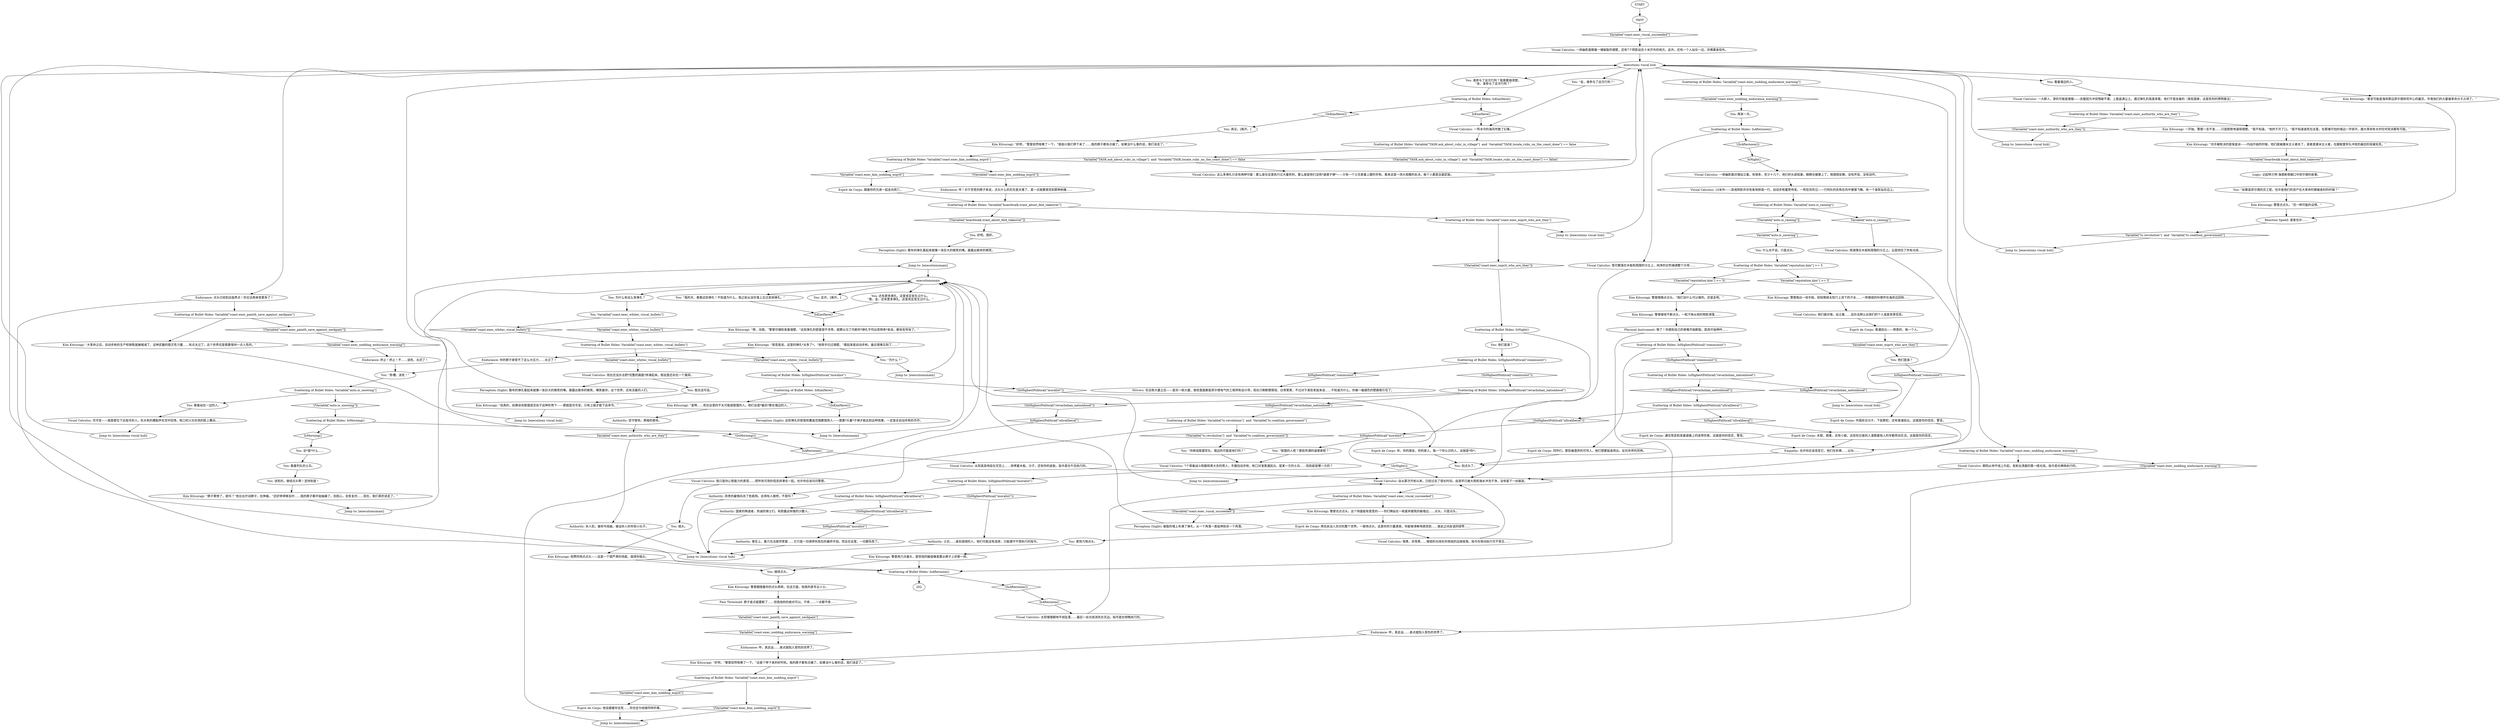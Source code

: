 # WESTCOAST / EXECUTIONS VISCAL
# An easy PERCEPTION check highlights a scattering of bullet holes in the wall. Pass a medium VISUAL CALCULUS and the interact appears as a ghostly mass execution perpetrated by dotted lines against a row of figures facing the wall. Either way, dialogue with the object has you and Lt Kitsuragi figure out it was an execution after the amphibious assault. You may relive it as an INLAND EMPIRE dream sequence later.
# ==================================================
digraph G {
	  0 [label="START"];
	  1 [label="input"];
	  2 [label="Scattering of Bullet Holes: IsHighestPolitical(\"revacholian_nationhood\")"];
	  3 [label="IsHighestPolitical(\"revacholian_nationhood\")", shape=diamond];
	  4 [label="!(IsHighestPolitical(\"revacholian_nationhood\"))", shape=diamond];
	  5 [label="Kim Kitsuragi: “嗯，没错。”警督仔细检查着墙壁。“这些弹孔的密度很不寻常，就算以马丁内斯的*弹孔平均出现频率*来说，都有些夸张了。”"];
	  6 [label="Kim Kitsuragi: 警督微微点点头。“我们没什么可以做的。还是走吧。”"];
	  7 [label="Scattering of Bullet Holes: Variable[\"coast.exec_kim_nodding_esprit\"]"];
	  8 [label="Variable[\"coast.exec_kim_nodding_esprit\"]", shape=diamond];
	  9 [label="!(Variable[\"coast.exec_kim_nodding_esprit\"])", shape=diamond];
	  10 [label="Endurance: 呼！对于您老的脖子来说，点头什么的实在是太难了。差一点就要感觉到那种刺痛……"];
	  11 [label="Kim Kitsuragi: 警督跟随着你的点头频率。在这方面，他真的是专业人士。"];
	  12 [label="Jump to: [executions viscal hub]"];
	  13 [label="Esprit de Corps: 你，你的朋友，你的家人。每一个你认识的人。这就是*你*。"];
	  14 [label="Esprit de Corps: 水蛭，跳蚤，还有小偷。这些吃白食的人渣靠着他人的辛勤劳动生活。这就是你的信念。"];
	  15 [label="You: 看着墙边的人。"];
	  16 [label="Esprit de Corps: 跟着你的兄弟一起走向死亡。"];
	  17 [label="Jump to: [executions viscal hub]"];
	  18 [label="Empathy: 也许你应该改变它。他们在祈祷……尖叫……"];
	  19 [label="Visual Calculus: 司令官——就是那位下达指令的人。机关枪的爆裂声在空中回荡，枪口的火光在他的脸上舞动……"];
	  20 [label="Kim Kitsuragi: “意思是说，这里的弹孔*太多了*。”他用手扫过墙壁。“看起来是自动步枪。最近很难见到了……”"];
	  21 [label="Endurance: 终止！终止！不……该死，太迟了！"];
	  22 [label="Endurance: 呼，真走运……差点就陷入受伤的世界了。"];
	  23 [label="Visual Calculus: 太阳高高地挂在天空上……烘烤着木板，沙子，还有你的皮肤。指令是在午后执行的。"];
	  24 [label="Authority: 士兵……身处困境的人，他们可能没有选择，只能遵守不想执行的指令。"];
	  25 [label="Logic: 记起特兰特·海德斯塔姆口中菲尔德的故事。"];
	  26 [label="Visual Calculus: 自从那次齐射以来，已经过去了很长时间。血液早已被大雨和海水冲洗干净。没有留下一丝痕迹。"];
	  27 [label="executions viscal hub"];
	  28 [label="Jump to: [executionsmain]"];
	  29 [label="Kim Kitsuragi: 警督点点头。“另一种可能的设想。”"];
	  30 [label="Jump to: [executionsmain]"];
	  31 [label="Scattering of Bullet Holes: IsMorning()"];
	  32 [label="IsMorning()", shape=diamond];
	  33 [label="!(IsMorning())", shape=diamond];
	  34 [label="Jump to: [executions viscal hub]"];
	  35 [label="You: 我无话可说。"];
	  36 [label="You: 为什么有这么多弹孔？"];
	  37 [label="You: Variable[\"coast.exec_whitec_viscal_bullets\"]"];
	  38 [label="Variable[\"coast.exec_whitec_viscal_bullets\"]", shape=diamond];
	  39 [label="!(Variable[\"coast.exec_whitec_viscal_bullets\"])", shape=diamond];
	  40 [label="Perception (Sight): 这些弹孔的密度和覆盖范围都很惊人——需要*大量*子弹才能达到这种效果。一定是全自动步枪的杰作。"];
	  41 [label="Visual Calculus: 一排幽影面朝着一堵破裂的墙壁，还有7个阴影站在十米开外的地方。此外，还有一个人站在一边，仿佛置身局外。"];
	  42 [label="Physical Instrument: 够了！你感到自己的脊椎开始断裂，肌肉开始呻吟……"];
	  43 [label="Endurance: 呼，真走运……差点就陷入受伤的世界了。"];
	  44 [label="Jump to: [executionsmain]"];
	  45 [label="You: “如果是菲尔德的员工呢，也许是他们的资产在大革命时期被查封的时候？”"];
	  46 [label="Kim Kitsuragi: “也许被枪决的是保皇派——内战开始的时候，他们就被康米主义者杀了。或者是康米主义者，在跟联盟军队冲突的最后阶段被处死。”"];
	  47 [label="Scattering of Bullet Holes: Variable[\"auto.is_raining\"]"];
	  48 [label="Variable[\"auto.is_raining\"]", shape=diamond];
	  49 [label="!(Variable[\"auto.is_raining\"])", shape=diamond];
	  50 [label="Perception (Sight): 破裂的墙上布满了弹孔，从一个角落一直延伸到另一个角落。"];
	  51 [label="executionsmain"];
	  52 [label="You: 谁参与了这次行刑？我需要搞清楚。\n“金，谁参与了这次行刑？”"];
	  53 [label="Scattering of Bullet Holes: Variable[\"reputation.kim\"] >= 5"];
	  54 [label="Variable[\"reputation.kim\"] >= 5", shape=diamond];
	  55 [label="!(Variable[\"reputation.kim\"] >= 5)", shape=diamond];
	  56 [label="Kim Kitsuragi: 警督用力点着头，感觉他的脑袋像是要从脖子上折断一样。"];
	  57 [label="You: “卧槽，该死！”"];
	  58 [label="Authority: 事实上，暴力无法提供答案……它只是一切调停失败后的最终手段。而且在这里，一切都失败了。"];
	  59 [label="You: 他们是谁？"];
	  60 [label="Esprit de Corps: 普通民众——熟悉的，每一个人。"];
	  61 [label="You: “我的天，看看这些弹孔！不知道为什么，我之前从没在墙上见过其他弹孔。”"];
	  62 [label="Visual Calculus: 10米外——其他阴影井井有条地排成一行，自动步枪蓄势待发。一阵狂风吹过——行刑队的衣角在风中慢慢飞舞。有一个身影站在边上。"];
	  63 [label="Esprit de Corps: 两名执法人员对抗整个世界。一致地点头。这是你的力量源泉。你能够清晰地感觉到……彼此之间友谊的纽带……"];
	  64 [label="You: 继续点头。"];
	  65 [label="Esprit de Corps: 他会跟着你去死……你也会为他做同样的事。"];
	  66 [label="Kim Kitsuragi: “好吧，”警督突然咳嗽了一下。“这是个停下来的好时机。我的脖子都有点痛了。如果没什么事的话，我们该走了。”"];
	  67 [label="Authority: 昂贵的雇佣兵杀了些疯狗。总得有人做吧，不是吗？"];
	  68 [label="Scattering of Bullet Holes: IsHighestPolitical(\"communist\")"];
	  69 [label="IsHighestPolitical(\"communist\")", shape=diamond];
	  70 [label="!(IsHighestPolitical(\"communist\"))", shape=diamond];
	  71 [label="Jump to: [executions viscal hub]"];
	  72 [label="Scattering of Bullet Holes: Variable[\"TASK.ask_about_ruby_in_village\"]  and  Variable[\"TASK.locate_ruby_on_the_coast_done\"] == false"];
	  73 [label="Variable[\"TASK.ask_about_ruby_in_village\"]  and  Variable[\"TASK.locate_ruby_on_the_coast_done\"] == false", shape=diamond];
	  74 [label="!(Variable[\"TASK.ask_about_ruby_in_village\"]  and  Variable[\"TASK.locate_ruby_on_the_coast_done\"] == false)", shape=diamond];
	  75 [label="You: “你刚说联盟军队。墙边的可能是他们吗？”"];
	  76 [label="You: 走开。[离开。]"];
	  77 [label="Scattering of Bullet Holes: IsHighestPolitical(\"ultraliberal\")"];
	  78 [label="IsHighestPolitical(\"ultraliberal\")", shape=diamond];
	  79 [label="!(IsHighestPolitical(\"ultraliberal\"))", shape=diamond];
	  80 [label="You: 还有更多弹孔。这里肯定发生过什么。\n“看，金。还有更多弹孔。这里肯定发生过什么。”"];
	  81 [label="Visual Calculus: 一大群人，穿的可能是便服——衣服因为冲突残破不堪，上面盖满尘土。通过弹孔的高度来看，他们不是坐着的（某些国家，这是死刑的惯例做法）。"];
	  82 [label="You: “为什么？”"];
	  83 [label="Jump to: [executionsmain]"];
	  84 [label="Perception (Sight): 散布的弹孔看起来就像一张巨大的微笑的嘴。展露出致命的微笑。"];
	  85 [label="You: 更用力地点头。"];
	  86 [label="Kim Kitsuragi: 他赞同地点点头——这是一个很严肃的场面，值得你摇头。"];
	  87 [label="Scattering of Bullet Holes: Variable[\"coast.exec_whitec_viscal_bullets\"]"];
	  88 [label="Variable[\"coast.exec_whitec_viscal_bullets\"]", shape=diamond];
	  89 [label="!(Variable[\"coast.exec_whitec_viscal_bullets\"])", shape=diamond];
	  90 [label="Scattering of Bullet Holes: IsKimHere()"];
	  91 [label="IsKimHere()", shape=diamond];
	  92 [label="!(IsKimHere())", shape=diamond];
	  93 [label="Scattering of Bullet Holes: Variable[\"coast.exec_kim_nodding_esprit\"]"];
	  94 [label="Variable[\"coast.exec_kim_nodding_esprit\"]", shape=diamond];
	  95 [label="!(Variable[\"coast.exec_kim_nodding_esprit\"])", shape=diamond];
	  96 [label="Visual Calculus: 太阳慢慢朝地平线坠落……最后一丝光线消失在天边。指令是在傍晚执行的。"];
	  97 [label="Visual Calculus: 雨滴落在木板和周围的沙丘上。云层挡住了所有光线……"];
	  98 [label="Scattering of Bullet Holes: IsHighestPolitical(\"revacholian_nationhood\")"];
	  99 [label="IsHighestPolitical(\"revacholian_nationhood\")", shape=diamond];
	  100 [label="!(IsHighestPolitical(\"revacholian_nationhood\"))", shape=diamond];
	  101 [label="Reaction Speed: 或者也许……"];
	  102 [label="Esprit de Corps: 通往常态和发展道路上的连带伤害。这就是你的信念，警官。"];
	  103 [label="You: “联盟的人呢？那些所谓的道德家呢？”"];
	  104 [label="Jump to: [executions viscal hub]"];
	  105 [label="You: 摇头。"];
	  106 [label="Visual Calculus: 很黑，非常黑……微弱的光线在你视线的边缘摇曳。指令在夜间执行可不常见……"];
	  107 [label="Visual Calculus: 一排幽影面对墙站立着。有很多，至少十几个，他们的头部低垂，眼睛也被蒙上了。周围很安静。没有声音，没有动作。"];
	  108 [label="Visual Calculus: 现在还没办法把*完整的画面*拼凑起来。假说里还存在一个漏洞。"];
	  109 [label="Scattering of Bullet Holes: IsHighestPolitical(\"moralist\")"];
	  110 [label="IsHighestPolitical(\"moralist\")", shape=diamond];
	  111 [label="!(IsHighestPolitical(\"moralist\"))", shape=diamond];
	  112 [label="Scattering of Bullet Holes: IsKimHere()"];
	  113 [label="IsKimHere()", shape=diamond];
	  114 [label="!(IsKimHere())", shape=diamond];
	  115 [label="Kim Kitsuragi: “是啊……死在这里的不太可能是联盟的人。他们总是*最后*靠在墙边的人。”"];
	  116 [label="Visual Calculus: 7个穿着战斗制服和黑大衣的男人，手握自动步枪，枪口对准普通民众。是某一方的士兵……但到底是哪一方的？"];
	  117 [label="You: 该死的，继续点头啊！坚持到底！"];
	  118 [label="Scattering of Bullet Holes: Variable[\"coast.exec_painth_save_against_neckpain\"]"];
	  119 [label="Variable[\"coast.exec_painth_save_against_neckpain\"]", shape=diamond];
	  120 [label="!(Variable[\"coast.exec_painth_save_against_neckpain\"])", shape=diamond];
	  121 [label="Kim Kitsuragi: “大革命之后，自动步枪的生产和销售就被缩减了。这种武器的毁灭性力量……有点太过了。这个世界还是需要保持一点人性的。”"];
	  122 [label="Jump to: [executionsmain]"];
	  123 [label="Kim Kitsuragi: 警督继续不断点头，一粒汗珠从他的侧脸滑落……"];
	  124 [label="Kim Kitsuragi: “脖子累惨了，是吗？”他左右拧动脖子，拉伸着。“还好停得够及时……我的脖子都开始抽痛了。别担心，会恢复的……现在，我们真的该走了。”"];
	  125 [label="Scattering of Bullet Holes: Variable[\"auto.is_snowing\"]"];
	  126 [label="Variable[\"auto.is_snowing\"]", shape=diamond];
	  127 [label="!(Variable[\"auto.is_snowing\"])", shape=diamond];
	  128 [label="You: 看着站在一边的人。"];
	  129 [label="Kim Kitsuragi: “甚至可能是海岸那边菲尔德研究中心的雇员，毕竟他们的大厦被革命分子占领了。”"];
	  130 [label="You: 好吧。很好。"];
	  131 [label="Perception (Sight): 散布的弹孔看起来就像一张巨大的微笑的嘴。展露出致命的微笑。嘲笑着你，这个世界，还有活着的人们。"];
	  132 [label="Kim Kitsuragi: “说真的，如果说有联盟成员处于这种形势下——那就是司令官。只有上级才能下达命令。”"];
	  133 [label="Authority: 坚守使命。黑暗的使命。"];
	  134 [label="Scattering of Bullet Holes: IsHighestPolitical(\"moralist\")"];
	  135 [label="IsHighestPolitical(\"moralist\")", shape=diamond];
	  136 [label="!(IsHighestPolitical(\"moralist\"))", shape=diamond];
	  137 [label="Scattering of Bullet Holes: IsHighestPolitical(\"ultraliberal\")"];
	  138 [label="IsHighestPolitical(\"ultraliberal\")", shape=diamond];
	  139 [label="!(IsHighestPolitical(\"ultraliberal\"))", shape=diamond];
	  140 [label="Authority: 国家的殉道者，热诚的骑士们。有胆量这样做的少数人。"];
	  141 [label="Scattering of Bullet Holes: Variable[\"tc.revolution\"]  and  Variable[\"tc.coalition_government\"]"];
	  142 [label="Variable[\"tc.revolution\"]  and  Variable[\"tc.coalition_government\"]", shape=diamond];
	  143 [label="!(Variable[\"tc.revolution\"]  and  Variable[\"tc.coalition_government\"])", shape=diamond];
	  144 [label="Visual Calculus: 我只是你心智能力的表现……把所有可用的信息拼凑在一起。也许你应该问问警督。"];
	  145 [label="You: 再见。[离开。]"];
	  146 [label="You: “金，谁参与了这次行刑？”"];
	  147 [label="Endurance: 点头已经到达临界点！你无法再承受更多了！"];
	  148 [label="Pain Threshold: 脖子差点就要断了……但我他妈的绝对可以。不疼……一点都不疼……"];
	  149 [label="Visual Calculus: 他们面对墙，站立着……没办法辨认出他们的个人或是背景信息。"];
	  150 [label="Scattering of Bullet Holes: Variable[\"coast.exec_authority_who_are_they\"]"];
	  151 [label="Variable[\"coast.exec_authority_who_are_they\"]", shape=diamond];
	  152 [label="!(Variable[\"coast.exec_authority_who_are_they\"])", shape=diamond];
	  153 [label="Kim Kitsuragi: 一开始，警督一言不发……只是默默地凝视墙壁。“我不知道，”他终于开了口。“我不知道谁死在这里，在那堵可怕的墙边一字排开。跟大革命有关的任何党派都有可能。”"];
	  154 [label="Visual Calculus: 一阵冰冷的海风吹散了幻象。"];
	  155 [label="Kim Kitsuragi: “好吧，”警督突然咳嗽了一下。“很高兴我们停下来了……我的脖子都有点痛了。如果没什么事的话，我们该走了。”"];
	  156 [label="Jump to: [executionsmain]"];
	  157 [label="Scattering of Bullet Holes: Variable[\"boardwalk.trant_about_feld_takeover\"]"];
	  158 [label="Variable[\"boardwalk.trant_about_feld_takeover\"]", shape=diamond];
	  159 [label="!(Variable[\"boardwalk.trant_about_feld_takeover\"])", shape=diamond];
	  160 [label="Scattering of Bullet Holes: Variable[\"coast.exec_esprit_who_are_they\"]"];
	  161 [label="Variable[\"coast.exec_esprit_who_are_they\"]", shape=diamond];
	  162 [label="!(Variable[\"coast.exec_esprit_who_are_they\"])", shape=diamond];
	  163 [label="Jump to: [executions viscal hub]"];
	  164 [label="Scattering of Bullet Holes: IsNight()"];
	  165 [label="IsNight()", shape=diamond];
	  166 [label="!(IsNight())", shape=diamond];
	  167 [label="You: 他们是谁？"];
	  168 [label="Authority: 杀人犯。被命令扭曲。被迫杀人的年轻小伙子。"];
	  169 [label="Shivers: 在这栋大厦之后——是另一栋大厦。曾经里面都是菲尔德电气的工程师和设计师，现在只剩断壁颓垣、白骨累累，不过对于某些老鼠来说……不知道为什么，你被一幅褪色的壁画吸引住了。"];
	  170 [label="Visual Calculus: 这么多弹孔只会有两种可能：要么是在这里执行过大量死刑，要么就是他们没用*道德子弹*——只有一个士兵拿着上膛的步枪。看来这是一场大规模的处决，每个人都是全副武装。"];
	  171 [label="You: 看着列队的士兵。"];
	  172 [label="Scattering of Bullet Holes: Variable[\"coast.exec_nodding_endurance_warning\"]"];
	  173 [label="Variable[\"coast.exec_nodding_endurance_warning\"]", shape=diamond];
	  174 [label="!(Variable[\"coast.exec_nodding_endurance_warning\"])", shape=diamond];
	  175 [label="Scattering of Bullet Holes: Variable[\"coast.exec_nodding_endurance_warning\"]"];
	  176 [label="Variable[\"coast.exec_nodding_endurance_warning\"]", shape=diamond];
	  177 [label="!(Variable[\"coast.exec_nodding_endurance_warning\"])", shape=diamond];
	  178 [label="Visual Calculus: 朝阳从地平线上升起，发射出清晨的第一缕光线。指令是在拂晓执行的。"];
	  179 [label="You: 这*是*什么……"];
	  180 [label="Scattering of Bullet Holes: Variable[\"coast.exec_viscal_succeeded\"]"];
	  181 [label="Variable[\"coast.exec_viscal_succeeded\"]", shape=diamond];
	  182 [label="!(Variable[\"coast.exec_viscal_succeeded\"])", shape=diamond];
	  183 [label="Kim Kitsuragi: 警督也点点头。这个场面挺有意思的——你们俩站在一栋废弃建筑的破墙边……点头。只是点头。"];
	  184 [label="Kim Kitsuragi: 警督掏出一块手帕，轻轻擦掉太阳穴上流下的汗水……一阵微弱的咔擦声在海岸边回响……"];
	  185 [label="Scattering of Bullet Holes: IsAfternoon()"];
	  186 [label="IsAfternoon()", shape=diamond];
	  187 [label="!(IsAfternoon())", shape=diamond];
	  188 [label="Visual Calculus: 雪花飘落在木板和周围的沙丘上，纯净的白色铺满整个大地……"];
	  189 [label="You: 什么也不说，只是点头。"];
	  190 [label="Endurance: 你的脖子承受不了这么大压力……太过了！"];
	  191 [label="You: 再来一次。"];
	  192 [label="Scattering of Bullet Holes: IsHighestPolitical(\"communist\")"];
	  193 [label="IsHighestPolitical(\"communist\")", shape=diamond];
	  194 [label="!(IsHighestPolitical(\"communist\"))", shape=diamond];
	  195 [label="Esprit de Corps: 同伴们。那些被遗弃的可怜人，他们想要挺身而出，反抗世界的恐怖。"];
	  196 [label="Esprit de Corps: 外国异见分子，下层罪犯，还有普通民众。这就是你的信念，警官。"];
	  197 [label="Jump to: [executions viscal hub]"];
	  198 [label="You: 别点头了。"];
	  199 [label="Scattering of Bullet Holes: IsAfternoon()"];
	  200 [label="IsAfternoon()", shape=diamond];
	  201 [label="!(IsAfternoon())", shape=diamond];
	  0 -> 1
	  1 -> 181
	  2 -> 3
	  2 -> 4
	  3 -> 197
	  4 -> 77
	  5 -> 20
	  6 -> 123
	  7 -> 8
	  7 -> 9
	  8 -> 16
	  9 -> 10
	  10 -> 157
	  11 -> 148
	  12 -> 27
	  13 -> 198
	  14 -> 18
	  15 -> 81
	  16 -> 157
	  17 -> 27
	  18 -> 198
	  19 -> 17
	  20 -> 82
	  20 -> 190
	  21 -> 57
	  22 -> 66
	  23 -> 26
	  24 -> 71
	  25 -> 45
	  26 -> 180
	  27 -> 129
	  27 -> 172
	  27 -> 15
	  27 -> 146
	  27 -> 147
	  27 -> 52
	  28 -> 51
	  29 -> 101
	  30 -> 51
	  31 -> 32
	  31 -> 33
	  32 -> 179
	  33 -> 200
	  34 -> 27
	  35 -> 132
	  36 -> 37
	  37 -> 38
	  37 -> 39
	  38 -> 87
	  39 -> 87
	  40 -> 30
	  41 -> 27
	  42 -> 192
	  42 -> 199
	  43 -> 66
	  44 -> 51
	  45 -> 29
	  46 -> 158
	  47 -> 48
	  47 -> 49
	  48 -> 97
	  49 -> 126
	  50 -> 51
	  51 -> 80
	  51 -> 36
	  51 -> 61
	  51 -> 76
	  52 -> 90
	  53 -> 54
	  53 -> 55
	  54 -> 184
	  55 -> 6
	  56 -> 64
	  56 -> 199
	  57 -> 125
	  58 -> 71
	  59 -> 193
	  60 -> 161
	  61 -> 113
	  62 -> 47
	  63 -> 106
	  63 -> 85
	  64 -> 11
	  65 -> 44
	  66 -> 93
	  67 -> 71
	  68 -> 69
	  68 -> 70
	  69 -> 169
	  70 -> 98
	  71 -> 27
	  72 -> 73
	  72 -> 74
	  73 -> 170
	  75 -> 116
	  77 -> 78
	  77 -> 79
	  78 -> 14
	  79 -> 110
	  80 -> 113
	  81 -> 150
	  82 -> 122
	  83 -> 51
	  84 -> 28
	  85 -> 56
	  86 -> 64
	  86 -> 199
	  87 -> 88
	  87 -> 89
	  88 -> 108
	  89 -> 109
	  90 -> 91
	  90 -> 92
	  91 -> 154
	  92 -> 145
	  93 -> 94
	  93 -> 95
	  94 -> 65
	  95 -> 44
	  96 -> 26
	  97 -> 26
	  98 -> 99
	  98 -> 100
	  99 -> 141
	  100 -> 138
	  101 -> 142
	  102 -> 18
	  103 -> 116
	  104 -> 27
	  105 -> 86
	  106 -> 26
	  107 -> 62
	  108 -> 35
	  108 -> 131
	  109 -> 112
	  109 -> 111
	  110 -> 103
	  111 -> 13
	  112 -> 114
	  112 -> 115
	  113 -> 5
	  114 -> 40
	  115 -> 133
	  116 -> 134
	  117 -> 124
	  118 -> 120
	  118 -> 121
	  119 -> 176
	  120 -> 173
	  121 -> 30
	  122 -> 51
	  123 -> 42
	  124 -> 83
	  125 -> 128
	  125 -> 127
	  126 -> 189
	  127 -> 31
	  128 -> 19
	  129 -> 101
	  130 -> 84
	  131 -> 28
	  132 -> 12
	  133 -> 151
	  134 -> 136
	  134 -> 137
	  135 -> 58
	  136 -> 24
	  137 -> 139
	  137 -> 140
	  138 -> 67
	  139 -> 135
	  140 -> 71
	  141 -> 144
	  141 -> 143
	  142 -> 104
	  143 -> 75
	  144 -> 105
	  145 -> 155
	  146 -> 154
	  147 -> 118
	  147 -> 199
	  148 -> 119
	  149 -> 60
	  150 -> 152
	  150 -> 153
	  151 -> 168
	  152 -> 34
	  153 -> 46
	  154 -> 72
	  155 -> 7
	  156 -> 51
	  157 -> 160
	  157 -> 159
	  158 -> 25
	  159 -> 130
	  160 -> 162
	  160 -> 163
	  161 -> 59
	  162 -> 164
	  163 -> 27
	  164 -> 166
	  164 -> 167
	  165 -> 107
	  166 -> 26
	  167 -> 68
	  168 -> 71
	  170 -> 27
	  171 -> 117
	  172 -> 174
	  172 -> 175
	  173 -> 21
	  174 -> 191
	  175 -> 177
	  175 -> 178
	  176 -> 43
	  177 -> 22
	  178 -> 26
	  179 -> 171
	  180 -> 182
	  180 -> 183
	  181 -> 41
	  182 -> 50
	  183 -> 63
	  184 -> 149
	  185 -> 187
	  185 -> 188
	  186 -> 96
	  187 -> 165
	  188 -> 26
	  189 -> 53
	  190 -> 57
	  191 -> 185
	  192 -> 194
	  192 -> 195
	  193 -> 196
	  194 -> 2
	  195 -> 198
	  196 -> 18
	  197 -> 27
	  198 -> 156
	  199 -> 201
	  199 -> 202
	  200 -> 23
	  201 -> 186
}

